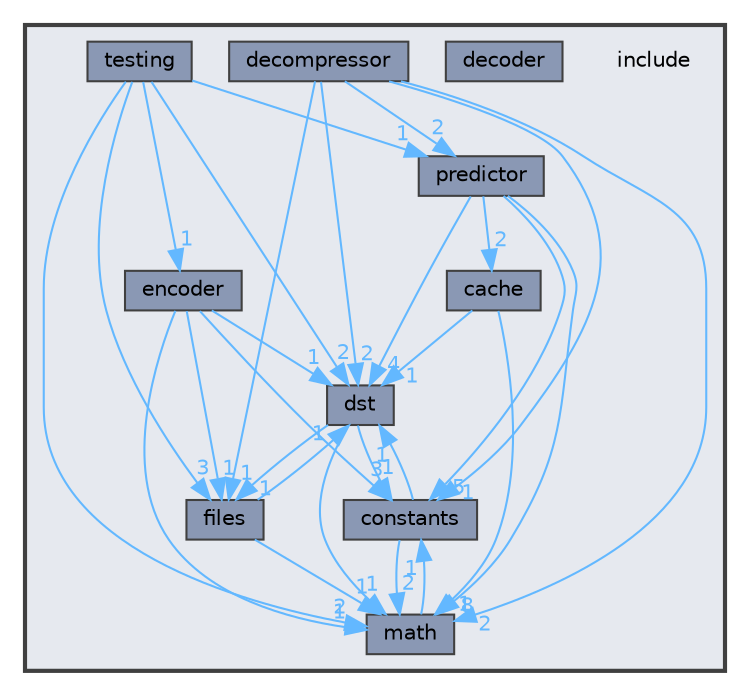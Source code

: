 digraph "include"
{
 // LATEX_PDF_SIZE
  bgcolor="transparent";
  edge [fontname=Helvetica,fontsize=10,labelfontname=Helvetica,labelfontsize=10];
  node [fontname=Helvetica,fontsize=10,shape=box,height=0.2,width=0.4];
  compound=true
  subgraph clusterdir_d44c64559bbebec7f509842c48db8b23 {
    graph [ bgcolor="#e6e9ef", pencolor="grey25", label="", fontname=Helvetica,fontsize=10 style="filled,bold", URL="dir_d44c64559bbebec7f509842c48db8b23.html",tooltip=""]
    dir_d44c64559bbebec7f509842c48db8b23 [shape=plaintext, label="include"];
  dir_83b6a697835ddc3a114ddfd5666c7cf2 [label="cache", fillcolor="#8a98b4", color="grey25", style="filled", URL="dir_83b6a697835ddc3a114ddfd5666c7cf2.html",tooltip=""];
  dir_88daf05616196eb210c6c538937e567d [label="constants", fillcolor="#8a98b4", color="grey25", style="filled", URL="dir_88daf05616196eb210c6c538937e567d.html",tooltip=""];
  dir_ef4c7dabb16c9bee1e17c47c3bb25728 [label="decoder", fillcolor="#8a98b4", color="grey25", style="filled", URL="dir_ef4c7dabb16c9bee1e17c47c3bb25728.html",tooltip=""];
  dir_22d374d00b31754c70ea025f8d28506b [label="decompressor", fillcolor="#8a98b4", color="grey25", style="filled", URL="dir_22d374d00b31754c70ea025f8d28506b.html",tooltip=""];
  dir_895dbb3563cbc00b89d480ddc20be1a2 [label="dst", fillcolor="#8a98b4", color="grey25", style="filled", URL="dir_895dbb3563cbc00b89d480ddc20be1a2.html",tooltip=""];
  dir_acb9e55bfefdf4d43f13fff6aa240ad7 [label="encoder", fillcolor="#8a98b4", color="grey25", style="filled", URL="dir_acb9e55bfefdf4d43f13fff6aa240ad7.html",tooltip=""];
  dir_70468730f0c354a354bfa0a2dbc63183 [label="files", fillcolor="#8a98b4", color="grey25", style="filled", URL="dir_70468730f0c354a354bfa0a2dbc63183.html",tooltip=""];
  dir_fba38f648377aa56ae5d69782adf9e53 [label="math", fillcolor="#8a98b4", color="grey25", style="filled", URL="dir_fba38f648377aa56ae5d69782adf9e53.html",tooltip=""];
  dir_bcb0e1c297d4eac1568cd8ae7fb42a08 [label="predictor", fillcolor="#8a98b4", color="grey25", style="filled", URL="dir_bcb0e1c297d4eac1568cd8ae7fb42a08.html",tooltip=""];
  dir_a8f5dd5631cff2e293db83b46625e3aa [label="testing", fillcolor="#8a98b4", color="grey25", style="filled", URL="dir_a8f5dd5631cff2e293db83b46625e3aa.html",tooltip=""];
  }
  dir_83b6a697835ddc3a114ddfd5666c7cf2->dir_895dbb3563cbc00b89d480ddc20be1a2 [headlabel="1", labeldistance=1.5 headhref="dir_000002_000011.html" href="dir_000002_000011.html" color="steelblue1" fontcolor="steelblue1"];
  dir_83b6a697835ddc3a114ddfd5666c7cf2->dir_fba38f648377aa56ae5d69782adf9e53 [headlabel="1", labeldistance=1.5 headhref="dir_000002_000019.html" href="dir_000002_000019.html" color="steelblue1" fontcolor="steelblue1"];
  dir_88daf05616196eb210c6c538937e567d->dir_895dbb3563cbc00b89d480ddc20be1a2 [headlabel="1", labeldistance=1.5 headhref="dir_000008_000011.html" href="dir_000008_000011.html" color="steelblue1" fontcolor="steelblue1"];
  dir_88daf05616196eb210c6c538937e567d->dir_fba38f648377aa56ae5d69782adf9e53 [headlabel="2", labeldistance=1.5 headhref="dir_000008_000019.html" href="dir_000008_000019.html" color="steelblue1" fontcolor="steelblue1"];
  dir_22d374d00b31754c70ea025f8d28506b->dir_70468730f0c354a354bfa0a2dbc63183 [headlabel="1", labeldistance=1.5 headhref="dir_000010_000013.html" href="dir_000010_000013.html" color="steelblue1" fontcolor="steelblue1"];
  dir_22d374d00b31754c70ea025f8d28506b->dir_88daf05616196eb210c6c538937e567d [headlabel="1", labeldistance=1.5 headhref="dir_000010_000008.html" href="dir_000010_000008.html" color="steelblue1" fontcolor="steelblue1"];
  dir_22d374d00b31754c70ea025f8d28506b->dir_895dbb3563cbc00b89d480ddc20be1a2 [headlabel="2", labeldistance=1.5 headhref="dir_000010_000011.html" href="dir_000010_000011.html" color="steelblue1" fontcolor="steelblue1"];
  dir_22d374d00b31754c70ea025f8d28506b->dir_bcb0e1c297d4eac1568cd8ae7fb42a08 [headlabel="2", labeldistance=1.5 headhref="dir_000010_000020.html" href="dir_000010_000020.html" color="steelblue1" fontcolor="steelblue1"];
  dir_22d374d00b31754c70ea025f8d28506b->dir_fba38f648377aa56ae5d69782adf9e53 [headlabel="2", labeldistance=1.5 headhref="dir_000010_000019.html" href="dir_000010_000019.html" color="steelblue1" fontcolor="steelblue1"];
  dir_895dbb3563cbc00b89d480ddc20be1a2->dir_70468730f0c354a354bfa0a2dbc63183 [headlabel="1", labeldistance=1.5 headhref="dir_000011_000013.html" href="dir_000011_000013.html" color="steelblue1" fontcolor="steelblue1"];
  dir_895dbb3563cbc00b89d480ddc20be1a2->dir_88daf05616196eb210c6c538937e567d [headlabel="1", labeldistance=1.5 headhref="dir_000011_000008.html" href="dir_000011_000008.html" color="steelblue1" fontcolor="steelblue1"];
  dir_895dbb3563cbc00b89d480ddc20be1a2->dir_fba38f648377aa56ae5d69782adf9e53 [headlabel="1", labeldistance=1.5 headhref="dir_000011_000019.html" href="dir_000011_000019.html" color="steelblue1" fontcolor="steelblue1"];
  dir_acb9e55bfefdf4d43f13fff6aa240ad7->dir_70468730f0c354a354bfa0a2dbc63183 [headlabel="1", labeldistance=1.5 headhref="dir_000012_000013.html" href="dir_000012_000013.html" color="steelblue1" fontcolor="steelblue1"];
  dir_acb9e55bfefdf4d43f13fff6aa240ad7->dir_88daf05616196eb210c6c538937e567d [headlabel="3", labeldistance=1.5 headhref="dir_000012_000008.html" href="dir_000012_000008.html" color="steelblue1" fontcolor="steelblue1"];
  dir_acb9e55bfefdf4d43f13fff6aa240ad7->dir_895dbb3563cbc00b89d480ddc20be1a2 [headlabel="1", labeldistance=1.5 headhref="dir_000012_000011.html" href="dir_000012_000011.html" color="steelblue1" fontcolor="steelblue1"];
  dir_acb9e55bfefdf4d43f13fff6aa240ad7->dir_fba38f648377aa56ae5d69782adf9e53 [headlabel="1", labeldistance=1.5 headhref="dir_000012_000019.html" href="dir_000012_000019.html" color="steelblue1" fontcolor="steelblue1"];
  dir_70468730f0c354a354bfa0a2dbc63183->dir_895dbb3563cbc00b89d480ddc20be1a2 [headlabel="1", labeldistance=1.5 headhref="dir_000013_000011.html" href="dir_000013_000011.html" color="steelblue1" fontcolor="steelblue1"];
  dir_70468730f0c354a354bfa0a2dbc63183->dir_fba38f648377aa56ae5d69782adf9e53 [headlabel="1", labeldistance=1.5 headhref="dir_000013_000019.html" href="dir_000013_000019.html" color="steelblue1" fontcolor="steelblue1"];
  dir_fba38f648377aa56ae5d69782adf9e53->dir_88daf05616196eb210c6c538937e567d [headlabel="1", labeldistance=1.5 headhref="dir_000019_000008.html" href="dir_000019_000008.html" color="steelblue1" fontcolor="steelblue1"];
  dir_bcb0e1c297d4eac1568cd8ae7fb42a08->dir_83b6a697835ddc3a114ddfd5666c7cf2 [headlabel="2", labeldistance=1.5 headhref="dir_000020_000002.html" href="dir_000020_000002.html" color="steelblue1" fontcolor="steelblue1"];
  dir_bcb0e1c297d4eac1568cd8ae7fb42a08->dir_88daf05616196eb210c6c538937e567d [headlabel="5", labeldistance=1.5 headhref="dir_000020_000008.html" href="dir_000020_000008.html" color="steelblue1" fontcolor="steelblue1"];
  dir_bcb0e1c297d4eac1568cd8ae7fb42a08->dir_895dbb3563cbc00b89d480ddc20be1a2 [headlabel="4", labeldistance=1.5 headhref="dir_000020_000011.html" href="dir_000020_000011.html" color="steelblue1" fontcolor="steelblue1"];
  dir_bcb0e1c297d4eac1568cd8ae7fb42a08->dir_fba38f648377aa56ae5d69782adf9e53 [headlabel="8", labeldistance=1.5 headhref="dir_000020_000019.html" href="dir_000020_000019.html" color="steelblue1" fontcolor="steelblue1"];
  dir_a8f5dd5631cff2e293db83b46625e3aa->dir_70468730f0c354a354bfa0a2dbc63183 [headlabel="3", labeldistance=1.5 headhref="dir_000026_000013.html" href="dir_000026_000013.html" color="steelblue1" fontcolor="steelblue1"];
  dir_a8f5dd5631cff2e293db83b46625e3aa->dir_895dbb3563cbc00b89d480ddc20be1a2 [headlabel="2", labeldistance=1.5 headhref="dir_000026_000011.html" href="dir_000026_000011.html" color="steelblue1" fontcolor="steelblue1"];
  dir_a8f5dd5631cff2e293db83b46625e3aa->dir_acb9e55bfefdf4d43f13fff6aa240ad7 [headlabel="1", labeldistance=1.5 headhref="dir_000026_000012.html" href="dir_000026_000012.html" color="steelblue1" fontcolor="steelblue1"];
  dir_a8f5dd5631cff2e293db83b46625e3aa->dir_bcb0e1c297d4eac1568cd8ae7fb42a08 [headlabel="1", labeldistance=1.5 headhref="dir_000026_000020.html" href="dir_000026_000020.html" color="steelblue1" fontcolor="steelblue1"];
  dir_a8f5dd5631cff2e293db83b46625e3aa->dir_fba38f648377aa56ae5d69782adf9e53 [headlabel="2", labeldistance=1.5 headhref="dir_000026_000019.html" href="dir_000026_000019.html" color="steelblue1" fontcolor="steelblue1"];
}
